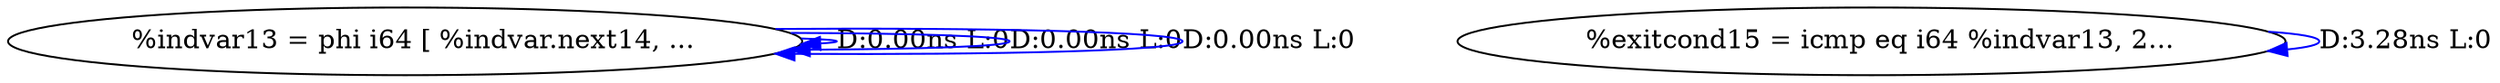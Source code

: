 digraph {
Node0x3ad9b90[label="  %indvar13 = phi i64 [ %indvar.next14, ..."];
Node0x3ad9b90 -> Node0x3ad9b90[label="D:0.00ns L:0",color=blue];
Node0x3ad9b90 -> Node0x3ad9b90[label="D:0.00ns L:0",color=blue];
Node0x3ad9b90 -> Node0x3ad9b90[label="D:0.00ns L:0",color=blue];
Node0x3ad9cd0[label="  %exitcond15 = icmp eq i64 %indvar13, 2..."];
Node0x3ad9cd0 -> Node0x3ad9cd0[label="D:3.28ns L:0",color=blue];
}
